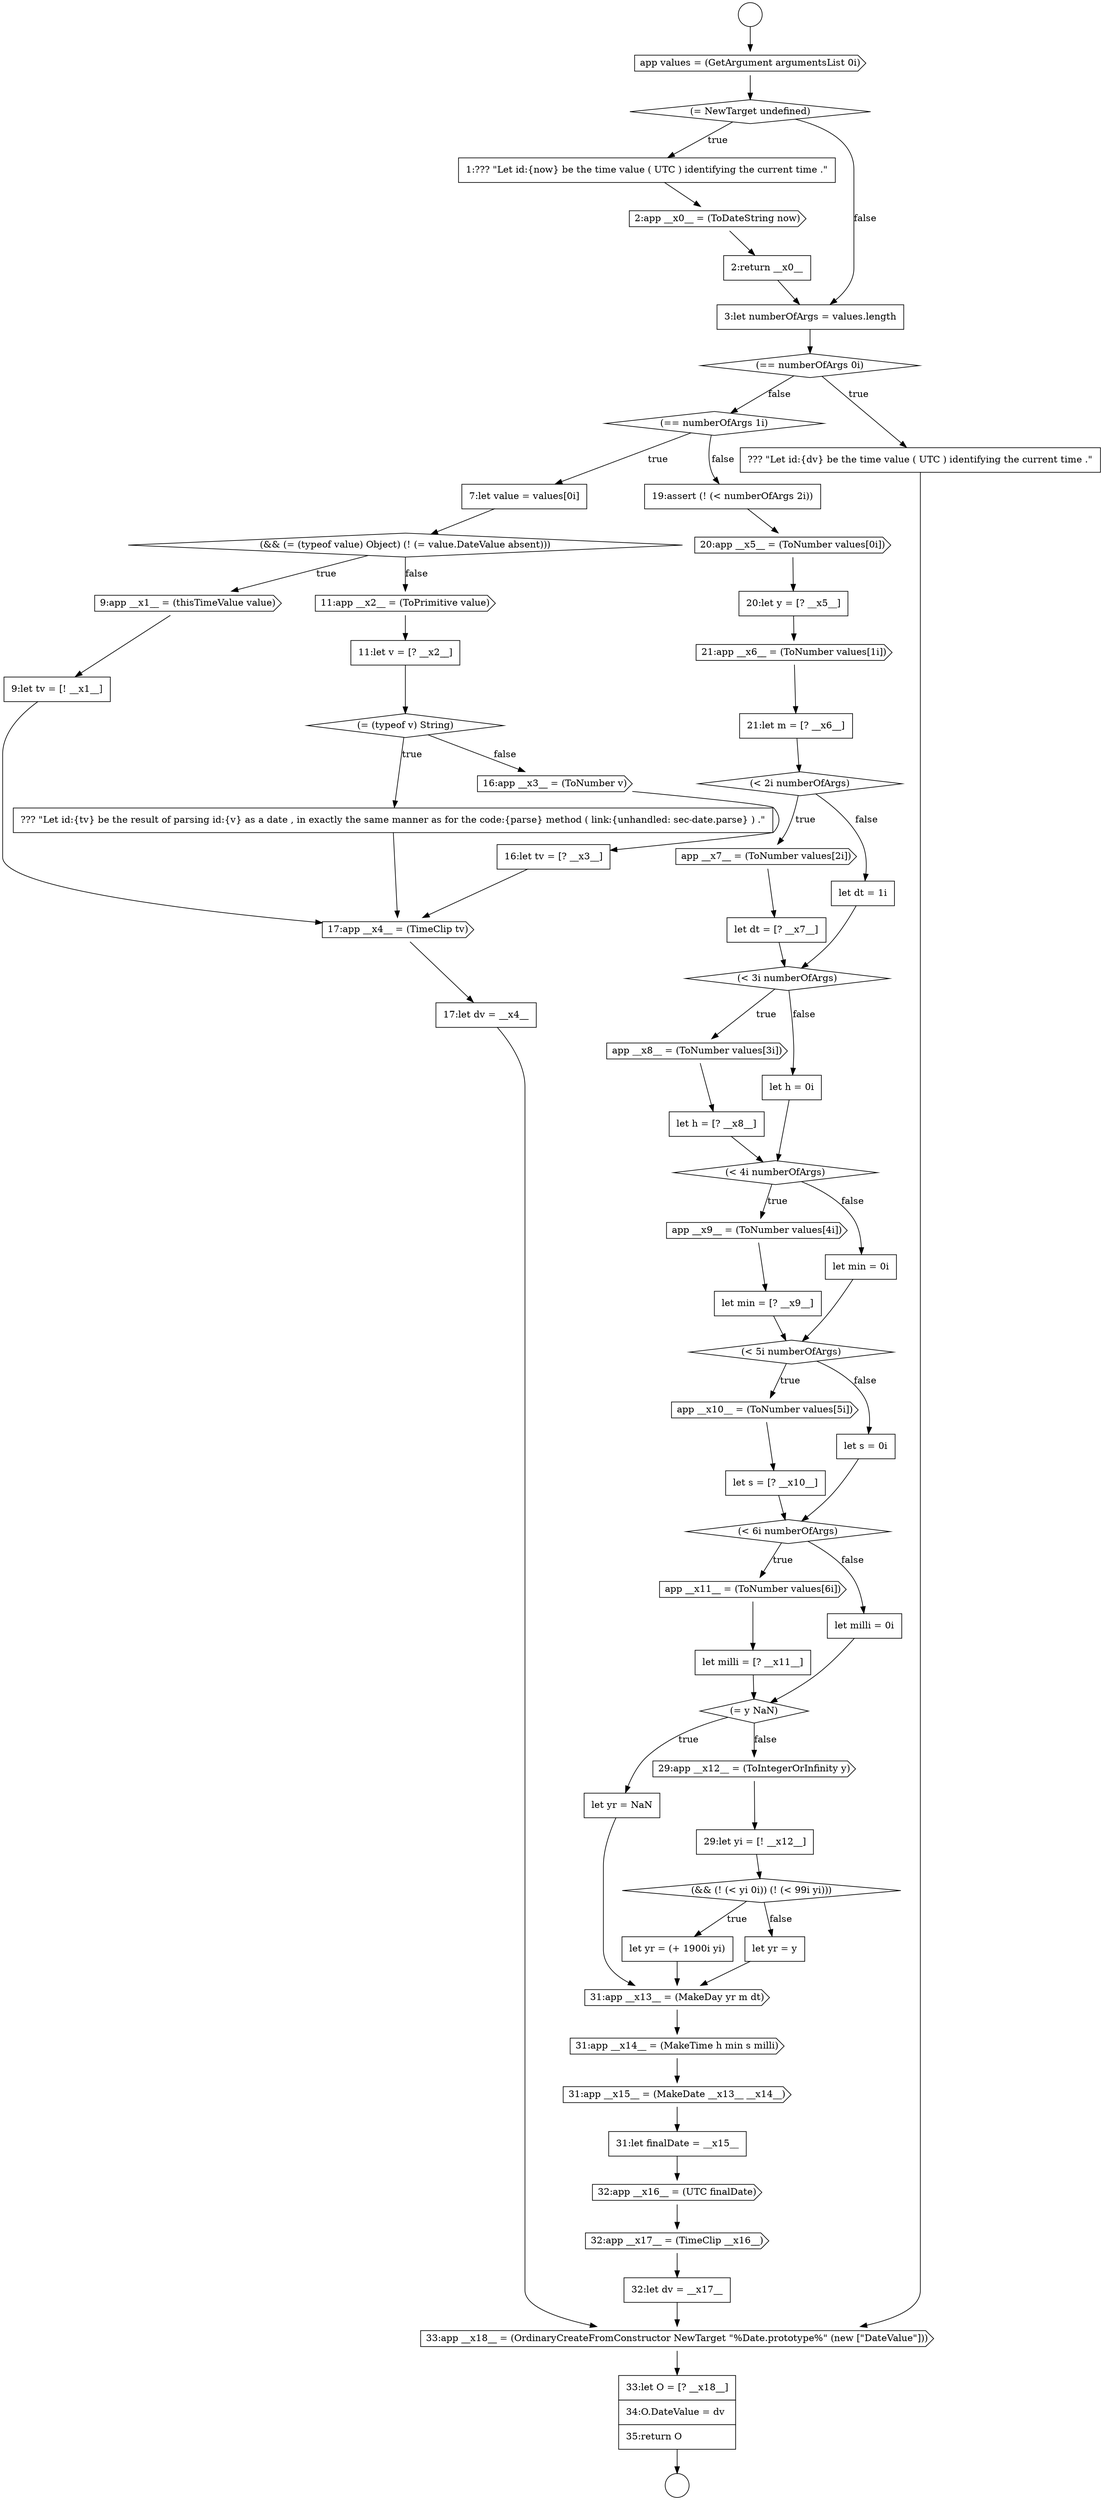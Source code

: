 digraph {
  node0 [shape=circle label=" " color="black" fillcolor="white" style=filled]
  node5 [shape=cds, label=<<font color="black">2:app __x0__ = (ToDateString now)</font>> color="black" fillcolor="white" style=filled]
  node2 [shape=cds, label=<<font color="black">app values = (GetArgument argumentsList 0i)</font>> color="black" fillcolor="white" style=filled]
  node4 [shape=none, margin=0, label=<<font color="black">
    <table border="0" cellborder="1" cellspacing="0" cellpadding="10">
      <tr><td align="left">1:??? &quot;Let id:{now} be the time value ( UTC ) identifying the current time .&quot;</td></tr>
    </table>
  </font>> color="black" fillcolor="white" style=filled]
  node10 [shape=diamond, label=<<font color="black">(== numberOfArgs 1i)</font>> color="black" fillcolor="white" style=filled]
  node56 [shape=cds, label=<<font color="black">31:app __x14__ = (MakeTime h min s milli)</font>> color="black" fillcolor="white" style=filled]
  node42 [shape=none, margin=0, label=<<font color="black">
    <table border="0" cellborder="1" cellspacing="0" cellpadding="10">
      <tr><td align="left">let s = [? __x10__]</td></tr>
    </table>
  </font>> color="black" fillcolor="white" style=filled]
  node24 [shape=cds, label=<<font color="black">20:app __x5__ = (ToNumber values[0i])</font>> color="black" fillcolor="white" style=filled]
  node37 [shape=cds, label=<<font color="black">app __x9__ = (ToNumber values[4i])</font>> color="black" fillcolor="white" style=filled]
  node25 [shape=none, margin=0, label=<<font color="black">
    <table border="0" cellborder="1" cellspacing="0" cellpadding="10">
      <tr><td align="left">20:let y = [? __x5__]</td></tr>
    </table>
  </font>> color="black" fillcolor="white" style=filled]
  node52 [shape=diamond, label=<<font color="black">(&amp;&amp; (! (&lt; yi 0i)) (! (&lt; 99i yi)))</font>> color="black" fillcolor="white" style=filled]
  node14 [shape=none, margin=0, label=<<font color="black">
    <table border="0" cellborder="1" cellspacing="0" cellpadding="10">
      <tr><td align="left">9:let tv = [! __x1__]</td></tr>
    </table>
  </font>> color="black" fillcolor="white" style=filled]
  node20 [shape=none, margin=0, label=<<font color="black">
    <table border="0" cellborder="1" cellspacing="0" cellpadding="10">
      <tr><td align="left">16:let tv = [? __x3__]</td></tr>
    </table>
  </font>> color="black" fillcolor="white" style=filled]
  node46 [shape=none, margin=0, label=<<font color="black">
    <table border="0" cellborder="1" cellspacing="0" cellpadding="10">
      <tr><td align="left">let milli = [? __x11__]</td></tr>
    </table>
  </font>> color="black" fillcolor="white" style=filled]
  node57 [shape=cds, label=<<font color="black">31:app __x15__ = (MakeDate __x13__ __x14__)</font>> color="black" fillcolor="white" style=filled]
  node29 [shape=cds, label=<<font color="black">app __x7__ = (ToNumber values[2i])</font>> color="black" fillcolor="white" style=filled]
  node61 [shape=none, margin=0, label=<<font color="black">
    <table border="0" cellborder="1" cellspacing="0" cellpadding="10">
      <tr><td align="left">32:let dv = __x17__</td></tr>
    </table>
  </font>> color="black" fillcolor="white" style=filled]
  node1 [shape=circle label=" " color="black" fillcolor="white" style=filled]
  node6 [shape=none, margin=0, label=<<font color="black">
    <table border="0" cellborder="1" cellspacing="0" cellpadding="10">
      <tr><td align="left">2:return __x0__</td></tr>
    </table>
  </font>> color="black" fillcolor="white" style=filled]
  node60 [shape=cds, label=<<font color="black">32:app __x17__ = (TimeClip __x16__)</font>> color="black" fillcolor="white" style=filled]
  node21 [shape=cds, label=<<font color="black">17:app __x4__ = (TimeClip tv)</font>> color="black" fillcolor="white" style=filled]
  node33 [shape=cds, label=<<font color="black">app __x8__ = (ToNumber values[3i])</font>> color="black" fillcolor="white" style=filled]
  node28 [shape=diamond, label=<<font color="black">(&lt; 2i numberOfArgs)</font>> color="black" fillcolor="white" style=filled]
  node38 [shape=none, margin=0, label=<<font color="black">
    <table border="0" cellborder="1" cellspacing="0" cellpadding="10">
      <tr><td align="left">let min = [? __x9__]</td></tr>
    </table>
  </font>> color="black" fillcolor="white" style=filled]
  node9 [shape=none, margin=0, label=<<font color="black">
    <table border="0" cellborder="1" cellspacing="0" cellpadding="10">
      <tr><td align="left">??? &quot;Let id:{dv} be the time value ( UTC ) identifying the current time .&quot;</td></tr>
    </table>
  </font>> color="black" fillcolor="white" style=filled]
  node53 [shape=none, margin=0, label=<<font color="black">
    <table border="0" cellborder="1" cellspacing="0" cellpadding="10">
      <tr><td align="left">let yr = (+ 1900i yi)</td></tr>
    </table>
  </font>> color="black" fillcolor="white" style=filled]
  node13 [shape=cds, label=<<font color="black">9:app __x1__ = (thisTimeValue value)</font>> color="black" fillcolor="white" style=filled]
  node41 [shape=cds, label=<<font color="black">app __x10__ = (ToNumber values[5i])</font>> color="black" fillcolor="white" style=filled]
  node45 [shape=cds, label=<<font color="black">app __x11__ = (ToNumber values[6i])</font>> color="black" fillcolor="white" style=filled]
  node17 [shape=diamond, label=<<font color="black">(= (typeof v) String)</font>> color="black" fillcolor="white" style=filled]
  node32 [shape=diamond, label=<<font color="black">(&lt; 3i numberOfArgs)</font>> color="black" fillcolor="white" style=filled]
  node34 [shape=none, margin=0, label=<<font color="black">
    <table border="0" cellborder="1" cellspacing="0" cellpadding="10">
      <tr><td align="left">let h = [? __x8__]</td></tr>
    </table>
  </font>> color="black" fillcolor="white" style=filled]
  node22 [shape=none, margin=0, label=<<font color="black">
    <table border="0" cellborder="1" cellspacing="0" cellpadding="10">
      <tr><td align="left">17:let dv = __x4__</td></tr>
    </table>
  </font>> color="black" fillcolor="white" style=filled]
  node44 [shape=diamond, label=<<font color="black">(&lt; 6i numberOfArgs)</font>> color="black" fillcolor="white" style=filled]
  node59 [shape=cds, label=<<font color="black">32:app __x16__ = (UTC finalDate)</font>> color="black" fillcolor="white" style=filled]
  node27 [shape=none, margin=0, label=<<font color="black">
    <table border="0" cellborder="1" cellspacing="0" cellpadding="10">
      <tr><td align="left">21:let m = [? __x6__]</td></tr>
    </table>
  </font>> color="black" fillcolor="white" style=filled]
  node12 [shape=diamond, label=<<font color="black">(&amp;&amp; (= (typeof value) Object) (! (= value.DateValue absent)))</font>> color="black" fillcolor="white" style=filled]
  node54 [shape=none, margin=0, label=<<font color="black">
    <table border="0" cellborder="1" cellspacing="0" cellpadding="10">
      <tr><td align="left">let yr = y</td></tr>
    </table>
  </font>> color="black" fillcolor="white" style=filled]
  node49 [shape=none, margin=0, label=<<font color="black">
    <table border="0" cellborder="1" cellspacing="0" cellpadding="10">
      <tr><td align="left">let yr = NaN</td></tr>
    </table>
  </font>> color="black" fillcolor="white" style=filled]
  node7 [shape=none, margin=0, label=<<font color="black">
    <table border="0" cellborder="1" cellspacing="0" cellpadding="10">
      <tr><td align="left">3:let numberOfArgs = values.length</td></tr>
    </table>
  </font>> color="black" fillcolor="white" style=filled]
  node39 [shape=none, margin=0, label=<<font color="black">
    <table border="0" cellborder="1" cellspacing="0" cellpadding="10">
      <tr><td align="left">let min = 0i</td></tr>
    </table>
  </font>> color="black" fillcolor="white" style=filled]
  node3 [shape=diamond, label=<<font color="black">(= NewTarget undefined)</font>> color="black" fillcolor="white" style=filled]
  node35 [shape=none, margin=0, label=<<font color="black">
    <table border="0" cellborder="1" cellspacing="0" cellpadding="10">
      <tr><td align="left">let h = 0i</td></tr>
    </table>
  </font>> color="black" fillcolor="white" style=filled]
  node48 [shape=diamond, label=<<font color="black">(= y NaN)</font>> color="black" fillcolor="white" style=filled]
  node63 [shape=none, margin=0, label=<<font color="black">
    <table border="0" cellborder="1" cellspacing="0" cellpadding="10">
      <tr><td align="left">33:let O = [? __x18__]</td></tr>
      <tr><td align="left">34:O.DateValue = dv</td></tr>
      <tr><td align="left">35:return O</td></tr>
    </table>
  </font>> color="black" fillcolor="white" style=filled]
  node18 [shape=none, margin=0, label=<<font color="black">
    <table border="0" cellborder="1" cellspacing="0" cellpadding="10">
      <tr><td align="left">??? &quot;Let id:{tv} be the result of parsing id:{v} as a date , in exactly the same manner as for the code:{parse} method ( link:{unhandled: sec-date.parse} ) .&quot;</td></tr>
    </table>
  </font>> color="black" fillcolor="white" style=filled]
  node50 [shape=cds, label=<<font color="black">29:app __x12__ = (ToIntegerOrInfinity y)</font>> color="black" fillcolor="white" style=filled]
  node16 [shape=none, margin=0, label=<<font color="black">
    <table border="0" cellborder="1" cellspacing="0" cellpadding="10">
      <tr><td align="left">11:let v = [? __x2__]</td></tr>
    </table>
  </font>> color="black" fillcolor="white" style=filled]
  node31 [shape=none, margin=0, label=<<font color="black">
    <table border="0" cellborder="1" cellspacing="0" cellpadding="10">
      <tr><td align="left">let dt = 1i</td></tr>
    </table>
  </font>> color="black" fillcolor="white" style=filled]
  node11 [shape=none, margin=0, label=<<font color="black">
    <table border="0" cellborder="1" cellspacing="0" cellpadding="10">
      <tr><td align="left">7:let value = values[0i]</td></tr>
    </table>
  </font>> color="black" fillcolor="white" style=filled]
  node43 [shape=none, margin=0, label=<<font color="black">
    <table border="0" cellborder="1" cellspacing="0" cellpadding="10">
      <tr><td align="left">let s = 0i</td></tr>
    </table>
  </font>> color="black" fillcolor="white" style=filled]
  node40 [shape=diamond, label=<<font color="black">(&lt; 5i numberOfArgs)</font>> color="black" fillcolor="white" style=filled]
  node26 [shape=cds, label=<<font color="black">21:app __x6__ = (ToNumber values[1i])</font>> color="black" fillcolor="white" style=filled]
  node55 [shape=cds, label=<<font color="black">31:app __x13__ = (MakeDay yr m dt)</font>> color="black" fillcolor="white" style=filled]
  node23 [shape=none, margin=0, label=<<font color="black">
    <table border="0" cellborder="1" cellspacing="0" cellpadding="10">
      <tr><td align="left">19:assert (! (&lt; numberOfArgs 2i))</td></tr>
    </table>
  </font>> color="black" fillcolor="white" style=filled]
  node8 [shape=diamond, label=<<font color="black">(== numberOfArgs 0i)</font>> color="black" fillcolor="white" style=filled]
  node58 [shape=none, margin=0, label=<<font color="black">
    <table border="0" cellborder="1" cellspacing="0" cellpadding="10">
      <tr><td align="left">31:let finalDate = __x15__</td></tr>
    </table>
  </font>> color="black" fillcolor="white" style=filled]
  node36 [shape=diamond, label=<<font color="black">(&lt; 4i numberOfArgs)</font>> color="black" fillcolor="white" style=filled]
  node30 [shape=none, margin=0, label=<<font color="black">
    <table border="0" cellborder="1" cellspacing="0" cellpadding="10">
      <tr><td align="left">let dt = [? __x7__]</td></tr>
    </table>
  </font>> color="black" fillcolor="white" style=filled]
  node51 [shape=none, margin=0, label=<<font color="black">
    <table border="0" cellborder="1" cellspacing="0" cellpadding="10">
      <tr><td align="left">29:let yi = [! __x12__]</td></tr>
    </table>
  </font>> color="black" fillcolor="white" style=filled]
  node19 [shape=cds, label=<<font color="black">16:app __x3__ = (ToNumber v)</font>> color="black" fillcolor="white" style=filled]
  node47 [shape=none, margin=0, label=<<font color="black">
    <table border="0" cellborder="1" cellspacing="0" cellpadding="10">
      <tr><td align="left">let milli = 0i</td></tr>
    </table>
  </font>> color="black" fillcolor="white" style=filled]
  node15 [shape=cds, label=<<font color="black">11:app __x2__ = (ToPrimitive value)</font>> color="black" fillcolor="white" style=filled]
  node62 [shape=cds, label=<<font color="black">33:app __x18__ = (OrdinaryCreateFromConstructor NewTarget &quot;%Date.prototype%&quot; (new [&quot;DateValue&quot;]))</font>> color="black" fillcolor="white" style=filled]
  node42 -> node44 [ color="black"]
  node10 -> node11 [label=<<font color="black">true</font>> color="black"]
  node10 -> node23 [label=<<font color="black">false</font>> color="black"]
  node6 -> node7 [ color="black"]
  node26 -> node27 [ color="black"]
  node28 -> node29 [label=<<font color="black">true</font>> color="black"]
  node28 -> node31 [label=<<font color="black">false</font>> color="black"]
  node47 -> node48 [ color="black"]
  node9 -> node62 [ color="black"]
  node32 -> node33 [label=<<font color="black">true</font>> color="black"]
  node32 -> node35 [label=<<font color="black">false</font>> color="black"]
  node30 -> node32 [ color="black"]
  node5 -> node6 [ color="black"]
  node49 -> node55 [ color="black"]
  node61 -> node62 [ color="black"]
  node29 -> node30 [ color="black"]
  node39 -> node40 [ color="black"]
  node7 -> node8 [ color="black"]
  node54 -> node55 [ color="black"]
  node40 -> node41 [label=<<font color="black">true</font>> color="black"]
  node40 -> node43 [label=<<font color="black">false</font>> color="black"]
  node2 -> node3 [ color="black"]
  node62 -> node63 [ color="black"]
  node15 -> node16 [ color="black"]
  node55 -> node56 [ color="black"]
  node11 -> node12 [ color="black"]
  node52 -> node53 [label=<<font color="black">true</font>> color="black"]
  node52 -> node54 [label=<<font color="black">false</font>> color="black"]
  node19 -> node20 [ color="black"]
  node13 -> node14 [ color="black"]
  node35 -> node36 [ color="black"]
  node57 -> node58 [ color="black"]
  node45 -> node46 [ color="black"]
  node0 -> node2 [ color="black"]
  node43 -> node44 [ color="black"]
  node12 -> node13 [label=<<font color="black">true</font>> color="black"]
  node12 -> node15 [label=<<font color="black">false</font>> color="black"]
  node27 -> node28 [ color="black"]
  node37 -> node38 [ color="black"]
  node23 -> node24 [ color="black"]
  node31 -> node32 [ color="black"]
  node53 -> node55 [ color="black"]
  node38 -> node40 [ color="black"]
  node48 -> node49 [label=<<font color="black">true</font>> color="black"]
  node48 -> node50 [label=<<font color="black">false</font>> color="black"]
  node14 -> node21 [ color="black"]
  node50 -> node51 [ color="black"]
  node4 -> node5 [ color="black"]
  node51 -> node52 [ color="black"]
  node34 -> node36 [ color="black"]
  node18 -> node21 [ color="black"]
  node22 -> node62 [ color="black"]
  node25 -> node26 [ color="black"]
  node21 -> node22 [ color="black"]
  node59 -> node60 [ color="black"]
  node20 -> node21 [ color="black"]
  node56 -> node57 [ color="black"]
  node60 -> node61 [ color="black"]
  node24 -> node25 [ color="black"]
  node63 -> node1 [ color="black"]
  node36 -> node37 [label=<<font color="black">true</font>> color="black"]
  node36 -> node39 [label=<<font color="black">false</font>> color="black"]
  node3 -> node4 [label=<<font color="black">true</font>> color="black"]
  node3 -> node7 [label=<<font color="black">false</font>> color="black"]
  node16 -> node17 [ color="black"]
  node58 -> node59 [ color="black"]
  node46 -> node48 [ color="black"]
  node44 -> node45 [label=<<font color="black">true</font>> color="black"]
  node44 -> node47 [label=<<font color="black">false</font>> color="black"]
  node8 -> node9 [label=<<font color="black">true</font>> color="black"]
  node8 -> node10 [label=<<font color="black">false</font>> color="black"]
  node33 -> node34 [ color="black"]
  node17 -> node18 [label=<<font color="black">true</font>> color="black"]
  node17 -> node19 [label=<<font color="black">false</font>> color="black"]
  node41 -> node42 [ color="black"]
}
